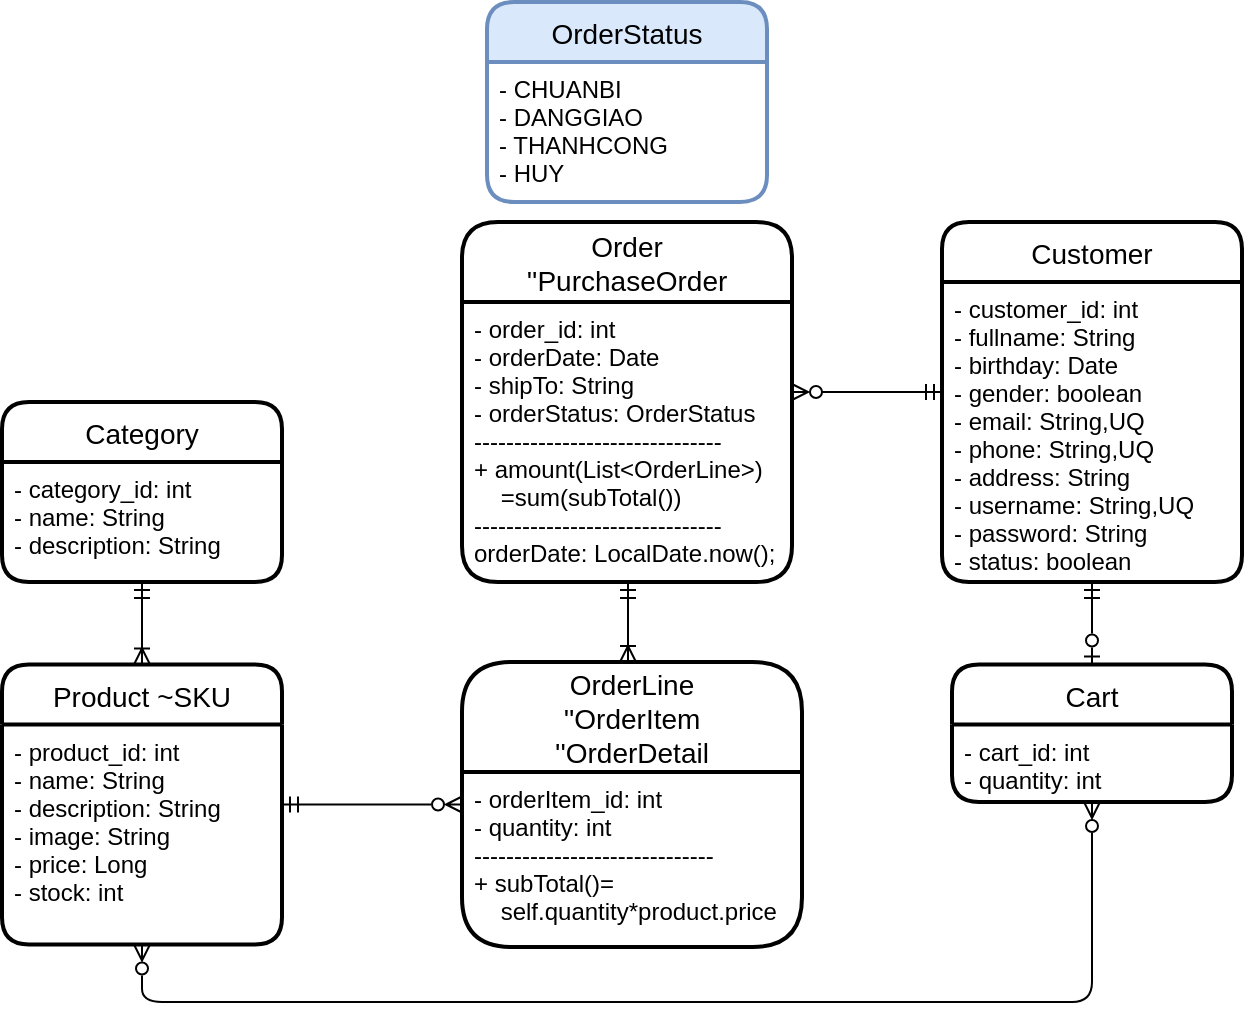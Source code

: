 <mxfile version="16.0.2" type="device"><diagram id="qoaYeuyGQWZDitcdsowW" name="Web Ecommerce"><mxGraphModel dx="716" dy="442" grid="1" gridSize="10" guides="1" tooltips="1" connect="1" arrows="1" fold="1" page="1" pageScale="1" pageWidth="850" pageHeight="1100" math="0" shadow="0"><root><mxCell id="0"/><mxCell id="1" parent="0"/><mxCell id="GW31YCTYWMhQdV-MKb_X-5" style="edgeStyle=orthogonalEdgeStyle;rounded=0;orthogonalLoop=1;jettySize=auto;html=1;endArrow=ERmandOne;endFill=0;startArrow=ERoneToMany;startFill=0;" parent="1" source="GW31YCTYWMhQdV-MKb_X-1" target="b3GVUslUazlHz041R9IX-7" edge="1"><mxGeometry relative="1" as="geometry"/></mxCell><mxCell id="GW31YCTYWMhQdV-MKb_X-1" value="Product ~SKU" style="swimlane;childLayout=stackLayout;horizontal=1;startSize=30;horizontalStack=0;rounded=1;fontSize=14;fontStyle=0;strokeWidth=2;resizeParent=0;resizeLast=1;shadow=0;dashed=0;align=center;" parent="1" vertex="1"><mxGeometry x="130" y="421.25" width="140" height="140" as="geometry"/></mxCell><mxCell id="GW31YCTYWMhQdV-MKb_X-2" value="- product_id: int&#10;- name: String&#10;- description: String&#10;- image: String&#10;- price: Long&#10;- stock: int" style="align=left;strokeColor=none;fillColor=none;spacingLeft=4;fontSize=12;verticalAlign=top;resizable=0;rotatable=0;part=1;" parent="GW31YCTYWMhQdV-MKb_X-1" vertex="1"><mxGeometry y="30" width="140" height="110" as="geometry"/></mxCell><mxCell id="GW31YCTYWMhQdV-MKb_X-6" value="Customer" style="swimlane;childLayout=stackLayout;horizontal=1;startSize=30;horizontalStack=0;rounded=1;fontSize=14;fontStyle=0;strokeWidth=2;resizeParent=0;resizeLast=1;shadow=0;dashed=0;align=center;" parent="1" vertex="1"><mxGeometry x="600" y="200" width="150" height="180" as="geometry"/></mxCell><mxCell id="GW31YCTYWMhQdV-MKb_X-7" value="- customer_id: int&#10;- fullname: String&#10;- birthday: Date&#10;- gender: boolean&#10;- email: String,UQ&#10;- phone: String,UQ&#10;- address: String&#10;- username: String,UQ&#10;- password: String&#10;- status: boolean" style="align=left;strokeColor=none;fillColor=none;spacingLeft=4;fontSize=12;verticalAlign=top;resizable=0;rotatable=0;part=1;" parent="GW31YCTYWMhQdV-MKb_X-6" vertex="1"><mxGeometry y="30" width="150" height="150" as="geometry"/></mxCell><mxCell id="GW31YCTYWMhQdV-MKb_X-10" style="edgeStyle=orthogonalEdgeStyle;rounded=0;orthogonalLoop=1;jettySize=auto;html=1;fontColor=#FF0000;startArrow=ERzeroToMany;startFill=0;endArrow=ERmandOne;endFill=0;" parent="1" source="GW31YCTYWMhQdV-MKb_X-8" target="GW31YCTYWMhQdV-MKb_X-6" edge="1"><mxGeometry relative="1" as="geometry"><Array as="points"><mxPoint x="540" y="285"/><mxPoint x="540" y="285"/></Array></mxGeometry></mxCell><mxCell id="GW31YCTYWMhQdV-MKb_X-8" value="Order&#10;''PurchaseOrder" style="swimlane;childLayout=stackLayout;horizontal=1;startSize=40;horizontalStack=0;rounded=1;fontSize=14;fontStyle=0;strokeWidth=2;resizeParent=0;resizeLast=1;shadow=0;dashed=0;align=center;" parent="1" vertex="1"><mxGeometry x="360" y="200" width="165" height="180" as="geometry"/></mxCell><mxCell id="GW31YCTYWMhQdV-MKb_X-9" value="- order_id: int&#10;- orderDate: Date&#10;- shipTo: String&#10;- orderStatus: OrderStatus&#10;-------------------------------&#10;+ amount(List&lt;OrderLine&gt;)&#10;    =sum(subTotal())&#10;-------------------------------&#10;orderDate: LocalDate.now();" style="align=left;strokeColor=none;fillColor=none;spacingLeft=4;fontSize=12;verticalAlign=top;resizable=0;rotatable=0;part=1;" parent="GW31YCTYWMhQdV-MKb_X-8" vertex="1"><mxGeometry y="40" width="165" height="140" as="geometry"/></mxCell><mxCell id="GW31YCTYWMhQdV-MKb_X-21" style="edgeStyle=orthogonalEdgeStyle;rounded=0;orthogonalLoop=1;jettySize=auto;html=1;fontColor=#000000;startArrow=ERoneToMany;startFill=0;endArrow=ERmandOne;endFill=0;" parent="1" source="GW31YCTYWMhQdV-MKb_X-11" target="GW31YCTYWMhQdV-MKb_X-8" edge="1"><mxGeometry relative="1" as="geometry"><Array as="points"><mxPoint x="443" y="390"/><mxPoint x="443" y="390"/></Array></mxGeometry></mxCell><mxCell id="GW31YCTYWMhQdV-MKb_X-24" style="edgeStyle=orthogonalEdgeStyle;rounded=0;orthogonalLoop=1;jettySize=auto;html=1;fontColor=#000000;startArrow=ERzeroToMany;startFill=0;endArrow=ERmandOne;endFill=0;" parent="1" source="GW31YCTYWMhQdV-MKb_X-11" target="GW31YCTYWMhQdV-MKb_X-1" edge="1"><mxGeometry relative="1" as="geometry"/></mxCell><mxCell id="GW31YCTYWMhQdV-MKb_X-11" value="OrderLine&#10;''OrderItem&#10;''OrderDetail" style="swimlane;childLayout=stackLayout;horizontal=1;startSize=55;horizontalStack=0;rounded=1;fontSize=14;fontStyle=0;strokeWidth=2;resizeParent=0;resizeLast=1;shadow=0;dashed=0;align=center;" parent="1" vertex="1"><mxGeometry x="360" y="420" width="170" height="142.5" as="geometry"><mxRectangle x="375" y="435" width="100" height="40" as="alternateBounds"/></mxGeometry></mxCell><mxCell id="GW31YCTYWMhQdV-MKb_X-12" value="- orderItem_id: int&#10;- quantity: int&#10;------------------------------&#10;+ subTotal()=&#10;    self.quantity*product.price" style="align=left;strokeColor=none;fillColor=none;spacingLeft=4;fontSize=12;verticalAlign=top;resizable=0;rotatable=0;part=1;" parent="GW31YCTYWMhQdV-MKb_X-11" vertex="1"><mxGeometry y="55" width="170" height="87.5" as="geometry"/></mxCell><mxCell id="b3GVUslUazlHz041R9IX-5" style="edgeStyle=orthogonalEdgeStyle;rounded=0;orthogonalLoop=1;jettySize=auto;html=1;endArrow=ERmandOne;endFill=0;startArrow=ERzeroToOne;startFill=0;" parent="1" source="b3GVUslUazlHz041R9IX-1" target="GW31YCTYWMhQdV-MKb_X-6" edge="1"><mxGeometry relative="1" as="geometry"/></mxCell><mxCell id="b3GVUslUazlHz041R9IX-6" style="edgeStyle=orthogonalEdgeStyle;rounded=1;orthogonalLoop=1;jettySize=auto;html=1;startArrow=ERzeroToMany;startFill=0;endArrow=ERzeroToMany;endFill=0;" parent="1" source="b3GVUslUazlHz041R9IX-1" target="GW31YCTYWMhQdV-MKb_X-1" edge="1"><mxGeometry relative="1" as="geometry"><Array as="points"><mxPoint x="675" y="590"/><mxPoint x="200" y="590"/></Array></mxGeometry></mxCell><mxCell id="b3GVUslUazlHz041R9IX-1" value="Cart" style="swimlane;childLayout=stackLayout;horizontal=1;startSize=30;horizontalStack=0;rounded=1;fontSize=14;fontStyle=0;strokeWidth=2;resizeParent=0;resizeLast=1;shadow=0;dashed=0;align=center;" parent="1" vertex="1"><mxGeometry x="605" y="421.25" width="140" height="68.75" as="geometry"><mxRectangle x="375" y="440" width="100" height="40" as="alternateBounds"/></mxGeometry></mxCell><mxCell id="b3GVUslUazlHz041R9IX-2" value="- cart_id: int&#10;- quantity: int" style="align=left;strokeColor=none;fillColor=none;spacingLeft=4;fontSize=12;verticalAlign=top;resizable=0;rotatable=0;part=1;" parent="b3GVUslUazlHz041R9IX-1" vertex="1"><mxGeometry y="30" width="140" height="38.75" as="geometry"/></mxCell><mxCell id="b3GVUslUazlHz041R9IX-7" value="Category" style="swimlane;childLayout=stackLayout;horizontal=1;startSize=30;horizontalStack=0;rounded=1;fontSize=14;fontStyle=0;strokeWidth=2;resizeParent=0;resizeLast=1;shadow=0;dashed=0;align=center;" parent="1" vertex="1"><mxGeometry x="130" y="290" width="140" height="90" as="geometry"/></mxCell><mxCell id="b3GVUslUazlHz041R9IX-8" value="- category_id: int&#10;- name: String&#10;- description: String" style="align=left;strokeColor=none;fillColor=none;spacingLeft=4;fontSize=12;verticalAlign=top;resizable=0;rotatable=0;part=1;" parent="b3GVUslUazlHz041R9IX-7" vertex="1"><mxGeometry y="30" width="140" height="60" as="geometry"/></mxCell><mxCell id="sveDgS9KWxgB0ALTKhCP-14" value="OrderStatus" style="swimlane;childLayout=stackLayout;horizontal=1;startSize=30;horizontalStack=0;rounded=1;fontSize=14;fontStyle=0;strokeWidth=2;resizeParent=0;resizeLast=1;shadow=0;dashed=0;align=center;fillColor=#dae8fc;strokeColor=#6c8ebf;" vertex="1" parent="1"><mxGeometry x="372.5" y="90" width="140" height="100" as="geometry"/></mxCell><mxCell id="sveDgS9KWxgB0ALTKhCP-15" value="- CHUANBI&#10;- DANGGIAO&#10;- THANHCONG&#10;- HUY" style="align=left;strokeColor=none;fillColor=none;spacingLeft=4;fontSize=12;verticalAlign=top;resizable=0;rotatable=0;part=1;" vertex="1" parent="sveDgS9KWxgB0ALTKhCP-14"><mxGeometry y="30" width="140" height="70" as="geometry"/></mxCell></root></mxGraphModel></diagram></mxfile>